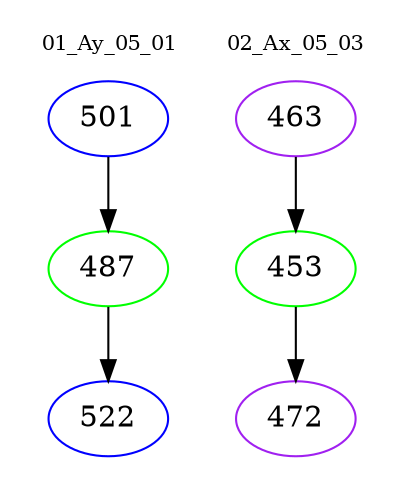 digraph{
subgraph cluster_0 {
color = white
label = "01_Ay_05_01";
fontsize=10;
T0_501 [label="501", color="blue"]
T0_501 -> T0_487 [color="black"]
T0_487 [label="487", color="green"]
T0_487 -> T0_522 [color="black"]
T0_522 [label="522", color="blue"]
}
subgraph cluster_1 {
color = white
label = "02_Ax_05_03";
fontsize=10;
T1_463 [label="463", color="purple"]
T1_463 -> T1_453 [color="black"]
T1_453 [label="453", color="green"]
T1_453 -> T1_472 [color="black"]
T1_472 [label="472", color="purple"]
}
}
